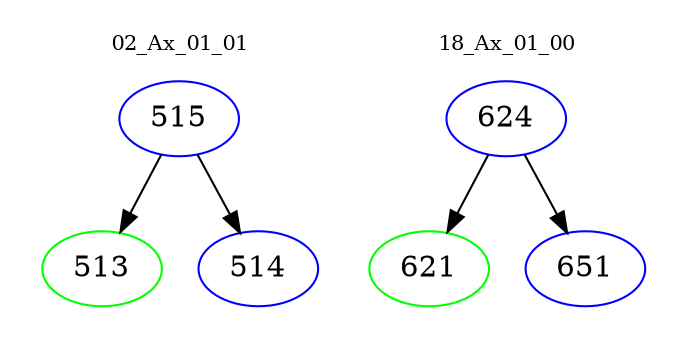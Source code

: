 digraph{
subgraph cluster_0 {
color = white
label = "02_Ax_01_01";
fontsize=10;
T0_515 [label="515", color="blue"]
T0_515 -> T0_513 [color="black"]
T0_513 [label="513", color="green"]
T0_515 -> T0_514 [color="black"]
T0_514 [label="514", color="blue"]
}
subgraph cluster_1 {
color = white
label = "18_Ax_01_00";
fontsize=10;
T1_624 [label="624", color="blue"]
T1_624 -> T1_621 [color="black"]
T1_621 [label="621", color="green"]
T1_624 -> T1_651 [color="black"]
T1_651 [label="651", color="blue"]
}
}
